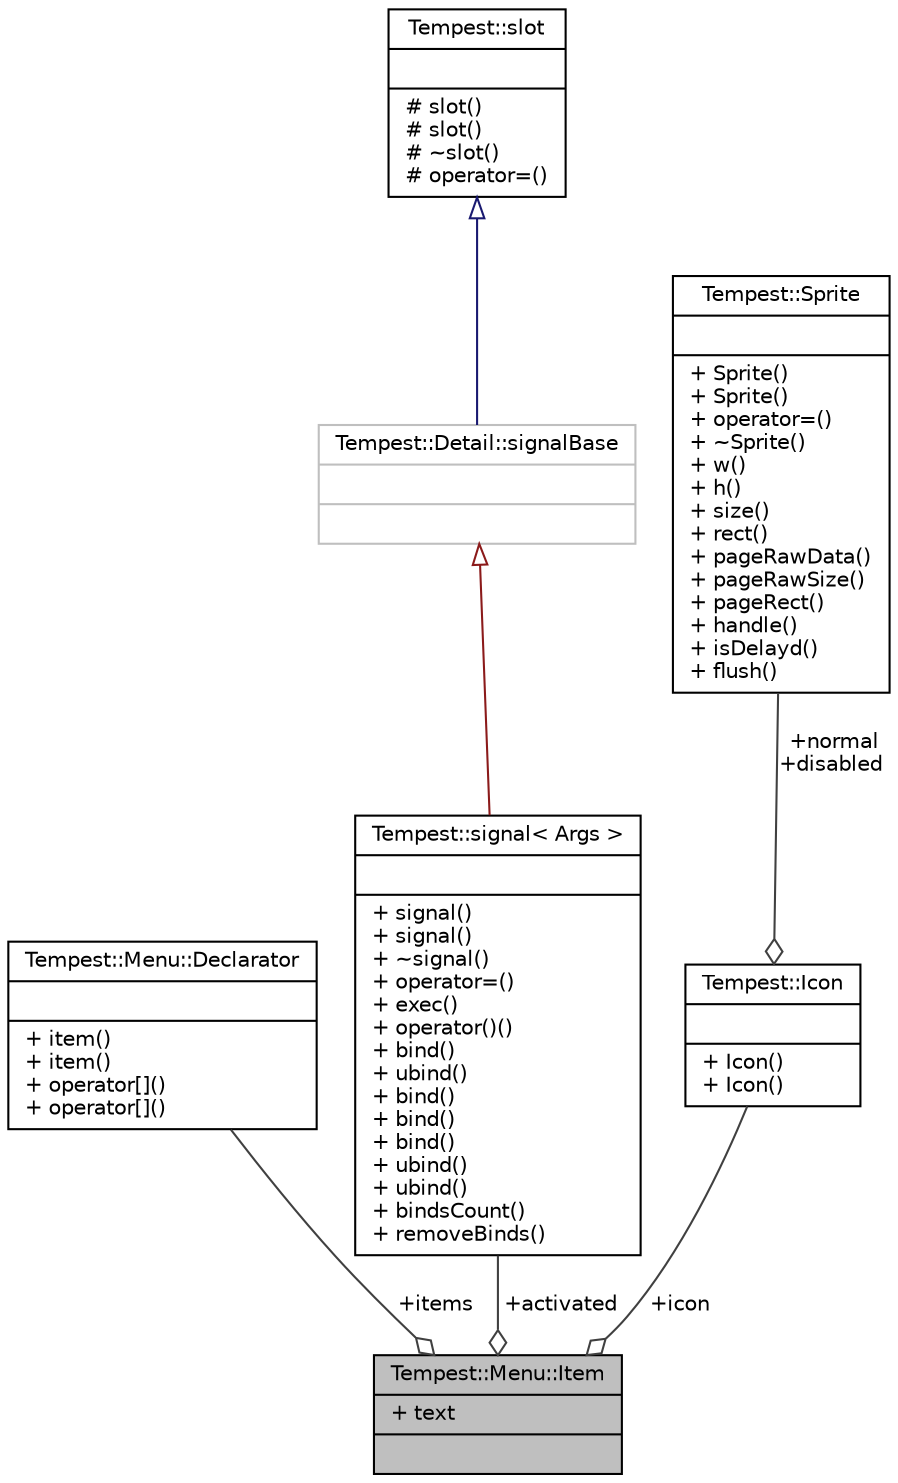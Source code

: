 digraph "Tempest::Menu::Item"
{
  edge [fontname="Helvetica",fontsize="10",labelfontname="Helvetica",labelfontsize="10"];
  node [fontname="Helvetica",fontsize="10",shape=record];
  Node1 [label="{Tempest::Menu::Item\n|+ text\l|}",height=0.2,width=0.4,color="black", fillcolor="grey75", style="filled", fontcolor="black"];
  Node2 -> Node1 [color="grey25",fontsize="10",style="solid",label=" +items" ,arrowhead="odiamond",fontname="Helvetica"];
  Node2 [label="{Tempest::Menu::Declarator\n||+ item()\l+ item()\l+ operator[]()\l+ operator[]()\l}",height=0.2,width=0.4,color="black", fillcolor="white", style="filled",URL="$struct_tempest_1_1_menu_1_1_declarator.html"];
  Node3 -> Node1 [color="grey25",fontsize="10",style="solid",label=" +activated" ,arrowhead="odiamond",fontname="Helvetica"];
  Node3 [label="{Tempest::signal\< Args \>\n||+ signal()\l+ signal()\l+ ~signal()\l+ operator=()\l+ exec()\l+ operator()()\l+ bind()\l+ ubind()\l+ bind()\l+ bind()\l+ bind()\l+ ubind()\l+ ubind()\l+ bindsCount()\l+ removeBinds()\l}",height=0.2,width=0.4,color="black", fillcolor="white", style="filled",URL="$class_tempest_1_1signal.html",tooltip="signal class, for signals and slots system. "];
  Node4 -> Node3 [dir="back",color="firebrick4",fontsize="10",style="solid",arrowtail="onormal",fontname="Helvetica"];
  Node4 [label="{Tempest::Detail::signalBase\n||}",height=0.2,width=0.4,color="grey75", fillcolor="white", style="filled"];
  Node5 -> Node4 [dir="back",color="midnightblue",fontsize="10",style="solid",arrowtail="onormal",fontname="Helvetica"];
  Node5 [label="{Tempest::slot\n||# slot()\l# slot()\l# ~slot()\l# operator=()\l}",height=0.2,width=0.4,color="black", fillcolor="white", style="filled",URL="$class_tempest_1_1slot.html"];
  Node6 -> Node1 [color="grey25",fontsize="10",style="solid",label=" +icon" ,arrowhead="odiamond",fontname="Helvetica"];
  Node6 [label="{Tempest::Icon\n||+ Icon()\l+ Icon()\l}",height=0.2,width=0.4,color="black", fillcolor="white", style="filled",URL="$class_tempest_1_1_icon.html"];
  Node7 -> Node6 [color="grey25",fontsize="10",style="solid",label=" +normal\n+disabled" ,arrowhead="odiamond",fontname="Helvetica"];
  Node7 [label="{Tempest::Sprite\n||+ Sprite()\l+ Sprite()\l+ operator=()\l+ ~Sprite()\l+ w()\l+ h()\l+ size()\l+ rect()\l+ pageRawData()\l+ pageRawSize()\l+ pageRect()\l+ handle()\l+ isDelayd()\l+ flush()\l}",height=0.2,width=0.4,color="black", fillcolor="white", style="filled",URL="$class_tempest_1_1_sprite.html"];
}
